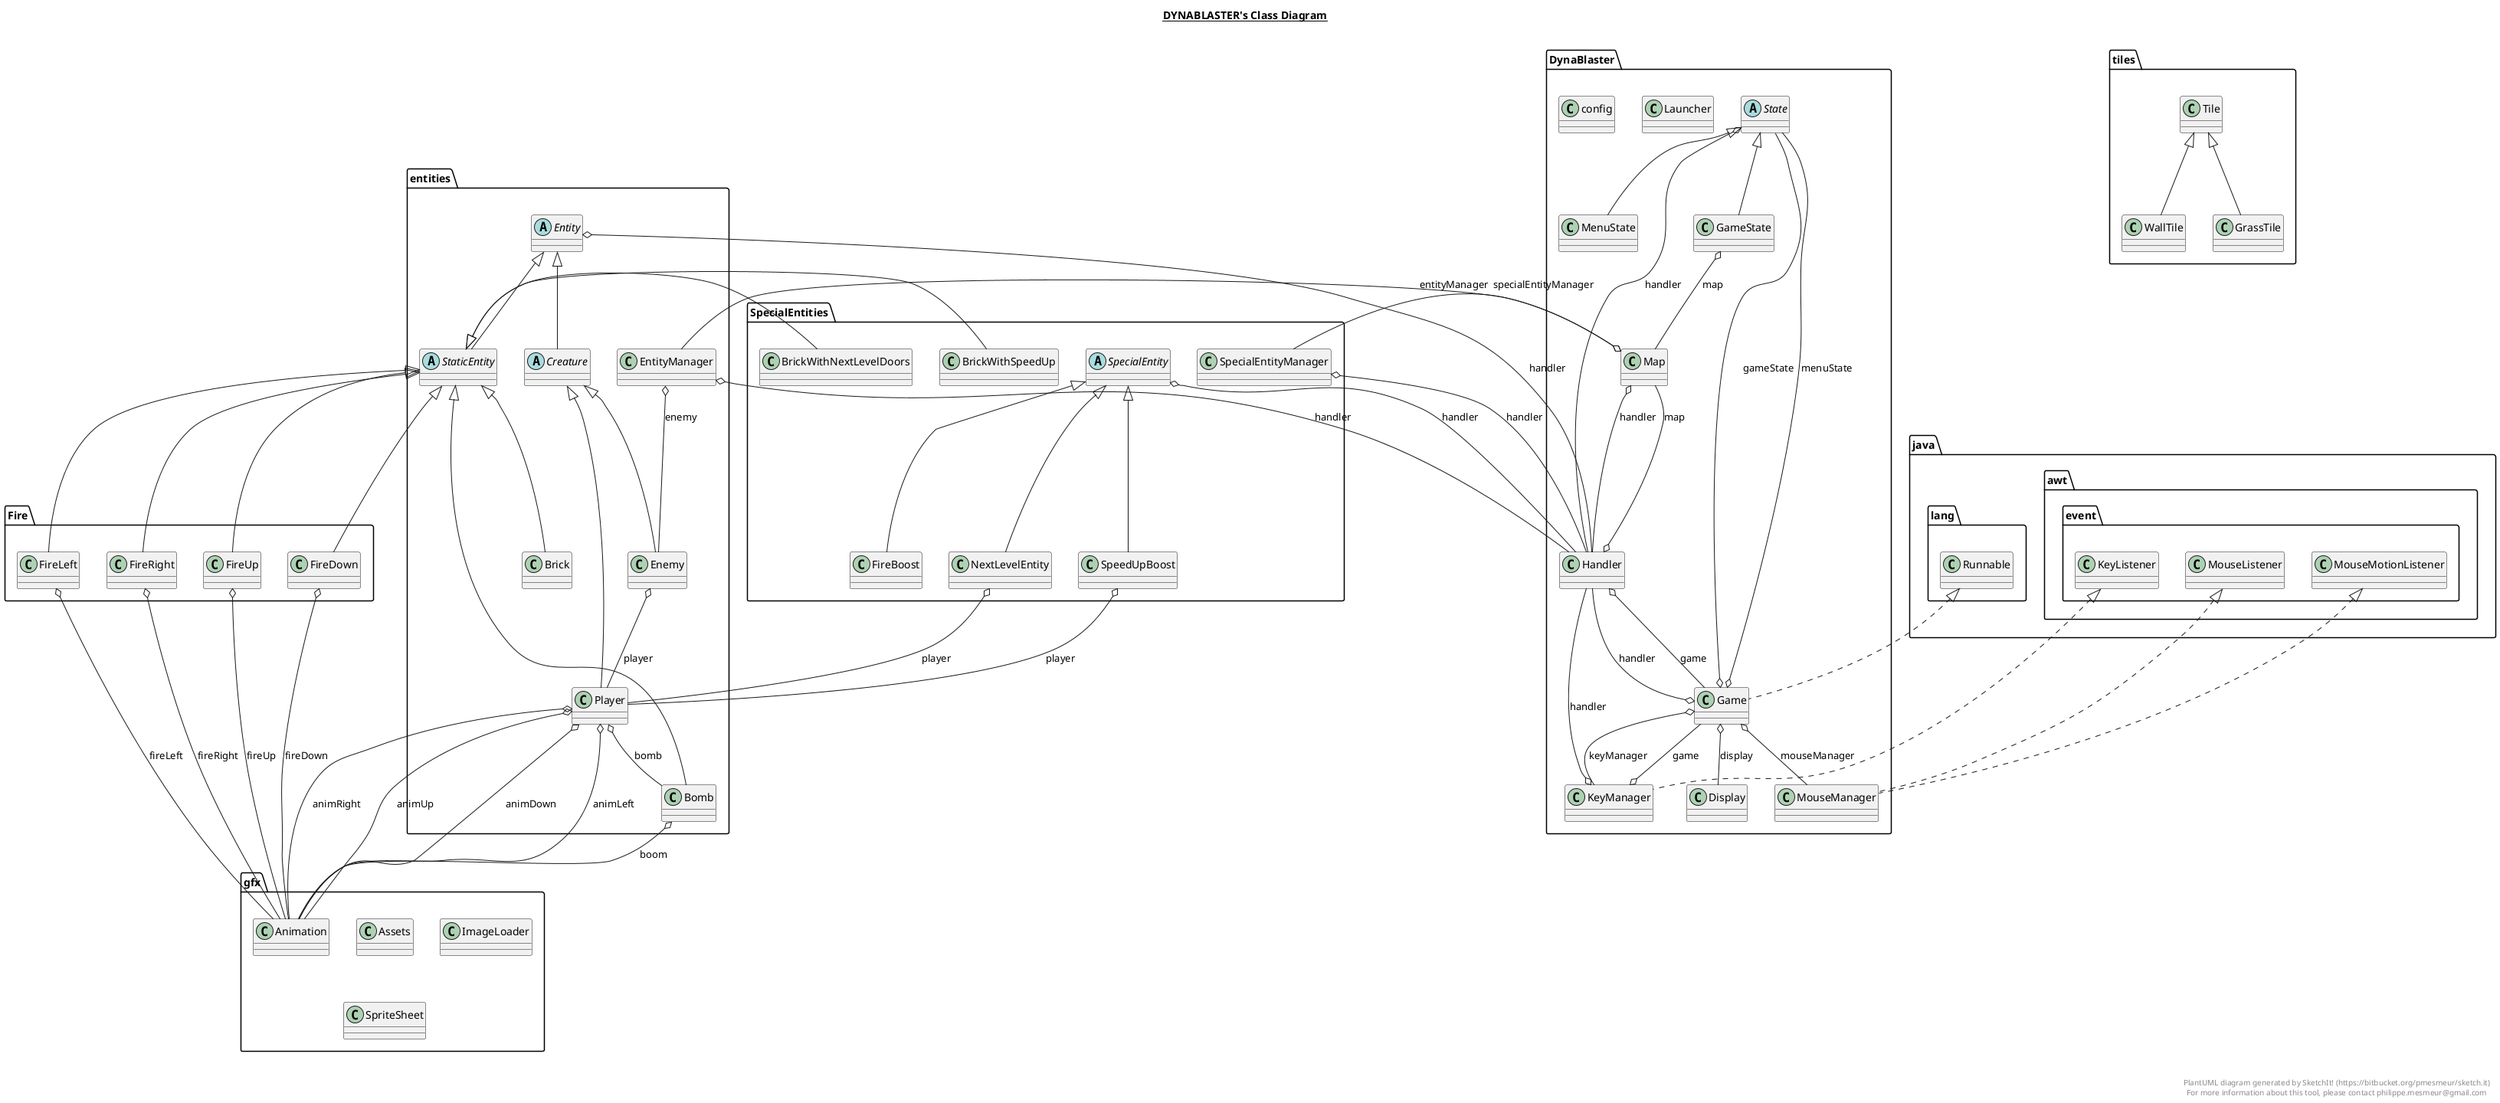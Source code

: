 @startuml

title __DYNABLASTER's Class Diagram__\n

  namespace DynaBlaster {
    class DynaBlaster.Display {
    }
  }
  

  namespace DynaBlaster {
    class DynaBlaster.Game {
    }
  }
  

  namespace DynaBlaster {
    class DynaBlaster.GameState {
    }
  }
  

  namespace DynaBlaster {
    class DynaBlaster.Handler {
    }
  }
  

  namespace DynaBlaster {
    class DynaBlaster.KeyManager {
    }
  }
  

  namespace DynaBlaster {
    class DynaBlaster.Launcher {
    }
  }
  

  namespace DynaBlaster {
    class DynaBlaster.Map {
    }
  }
  

  namespace DynaBlaster {
    class DynaBlaster.MenuState {
    }
  }
  

  namespace DynaBlaster {
    class DynaBlaster.MouseManager {
    }
  }
  

  namespace DynaBlaster {
    abstract class DynaBlaster.State {
    }
  }
  

  namespace DynaBlaster {
    class DynaBlaster.config {
    }
  }
  

  namespace Fire {
    class Fire.FireDown {
    }
  }
  

  namespace Fire {
    class Fire.FireLeft {
    }
  }
  

  namespace Fire {
    class Fire.FireRight {
    }
  }
  

  namespace Fire {
    class Fire.FireUp {
    }
  }
  

  namespace SpecialEntities {
    class SpecialEntities.BrickWithNextLevelDoors {
    }
  }
  

  namespace SpecialEntities {
    class SpecialEntities.BrickWithSpeedUp {
    }
  }
  

  namespace SpecialEntities {
    class SpecialEntities.FireBoost {
    }
  }
  

  namespace SpecialEntities {
    class SpecialEntities.NextLevelEntity {
    }
  }
  

  namespace SpecialEntities {
    abstract class SpecialEntities.SpecialEntity {
    }
  }
  

  namespace SpecialEntities {
    class SpecialEntities.SpecialEntityManager {
    }
  }
  

  namespace SpecialEntities {
    class SpecialEntities.SpeedUpBoost {
    }
  }
  

  namespace entities {
    class entities.Bomb {
    }
  }
  

  namespace entities {
    class entities.Brick {
    }
  }
  

  namespace entities {
    abstract class entities.Creature {
    }
  }
  

  namespace entities {
    class entities.Enemy {
    }
  }
  

  namespace entities {
    abstract class entities.Entity {
    }
  }
  

  namespace entities {
    class entities.EntityManager {
    }
  }
  

  namespace entities {
    class entities.Player {
    }
  }
  

  namespace entities {
    abstract class entities.StaticEntity {
    }
  }
  

  namespace gfx {
    class gfx.Animation {
    }
  }
  

  namespace gfx {
    class gfx.Assets {
    }
  }
  

  namespace gfx {
    class gfx.ImageLoader {
    }
  }
  

  namespace gfx {
    class gfx.SpriteSheet {
    }
  }
  

  namespace tiles {
    class tiles.GrassTile {
    }
  }
  

  namespace tiles {
    class tiles.Tile {
    }
  }
  

  namespace tiles {
    class tiles.WallTile {
    }
  }
  

  DynaBlaster.Game .up.|> java.lang.Runnable
  DynaBlaster.Game o-- DynaBlaster.State : gameState
  DynaBlaster.Game o-- DynaBlaster.State : menuState
  DynaBlaster.Game o-- DynaBlaster.Display : display
  DynaBlaster.Game o-- DynaBlaster.Handler : handler
  DynaBlaster.Game o-- DynaBlaster.KeyManager : keyManager
  DynaBlaster.Game o-- DynaBlaster.MouseManager : mouseManager
  DynaBlaster.GameState -up-|> DynaBlaster.State
  DynaBlaster.GameState o-- DynaBlaster.Map : map
  DynaBlaster.Handler o-- DynaBlaster.Game : game
  DynaBlaster.Handler o-- DynaBlaster.Map : map
  DynaBlaster.KeyManager .up.|> java.awt.event.KeyListener
  DynaBlaster.KeyManager o-- DynaBlaster.Game : game
  DynaBlaster.KeyManager o-- DynaBlaster.Handler : handler
  DynaBlaster.Map o-- entities.EntityManager : entityManager
  DynaBlaster.Map o-- DynaBlaster.Handler : handler
  DynaBlaster.Map o-- SpecialEntities.SpecialEntityManager : specialEntityManager
  DynaBlaster.MenuState -up-|> DynaBlaster.State
  DynaBlaster.MouseManager .up.|> java.awt.event.MouseListener
  DynaBlaster.MouseManager .up.|> java.awt.event.MouseMotionListener
  DynaBlaster.State o-- DynaBlaster.Handler : handler
  Fire.FireDown -up-|> entities.StaticEntity
  Fire.FireDown o-- gfx.Animation : fireDown
  Fire.FireLeft -up-|> entities.StaticEntity
  Fire.FireLeft o-- gfx.Animation : fireLeft
  Fire.FireRight -up-|> entities.StaticEntity
  Fire.FireRight o-- gfx.Animation : fireRight
  Fire.FireUp -up-|> entities.StaticEntity
  Fire.FireUp o-- gfx.Animation : fireUp
  SpecialEntities.BrickWithNextLevelDoors -up-|> entities.StaticEntity
  SpecialEntities.BrickWithSpeedUp -up-|> entities.StaticEntity
  SpecialEntities.FireBoost -up-|> SpecialEntities.SpecialEntity
  SpecialEntities.NextLevelEntity -up-|> SpecialEntities.SpecialEntity
  SpecialEntities.NextLevelEntity o-- entities.Player : player
  SpecialEntities.SpecialEntity o-- DynaBlaster.Handler : handler
  SpecialEntities.SpecialEntityManager o-- DynaBlaster.Handler : handler
  SpecialEntities.SpeedUpBoost -up-|> SpecialEntities.SpecialEntity
  SpecialEntities.SpeedUpBoost o-- entities.Player : player
  entities.Bomb -up-|> entities.StaticEntity
  entities.Bomb o-- gfx.Animation : boom
  entities.Brick -up-|> entities.StaticEntity
  entities.Creature -up-|> entities.Entity
  entities.Enemy -up-|> entities.Creature
  entities.Enemy o-- entities.Player : player
  entities.Entity o-- DynaBlaster.Handler : handler
  entities.EntityManager o-- entities.Enemy : enemy
  entities.EntityManager o-- DynaBlaster.Handler : handler
  entities.Player -up-|> entities.Creature
  entities.Player o-- entities.Bomb : bomb
  entities.Player o-- gfx.Animation : animDown
  entities.Player o-- gfx.Animation : animLeft
  entities.Player o-- gfx.Animation : animRight
  entities.Player o-- gfx.Animation : animUp
  entities.StaticEntity -up-|> entities.Entity
  tiles.GrassTile -up-|> tiles.Tile
  tiles.WallTile -up-|> tiles.Tile


right footer


PlantUML diagram generated by SketchIt! (https://bitbucket.org/pmesmeur/sketch.it)
For more information about this tool, please contact philippe.mesmeur@gmail.com
endfooter

@enduml
